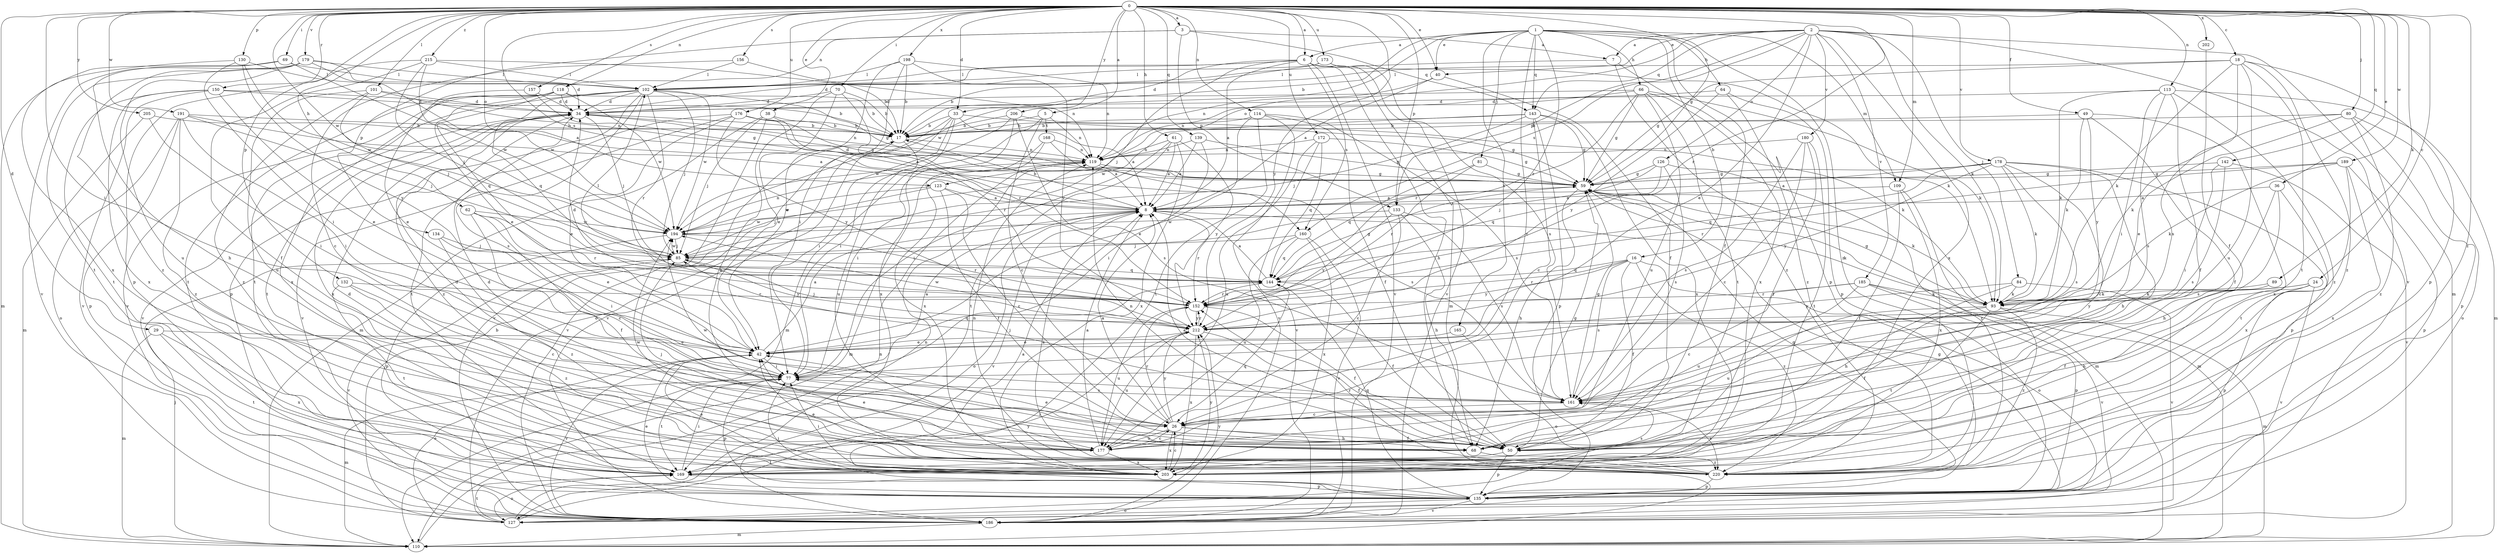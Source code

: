 strict digraph  {
0;
1;
2;
3;
5;
6;
7;
8;
16;
17;
18;
24;
26;
29;
33;
34;
36;
38;
40;
42;
49;
50;
59;
61;
62;
64;
66;
68;
69;
70;
77;
80;
81;
84;
85;
89;
93;
101;
102;
109;
110;
113;
114;
118;
119;
123;
126;
127;
130;
132;
133;
134;
135;
139;
142;
143;
144;
150;
152;
156;
157;
160;
161;
165;
168;
169;
172;
173;
176;
177;
178;
179;
180;
185;
186;
189;
191;
194;
198;
202;
203;
205;
206;
212;
215;
220;
0 -> 3  [label=a];
0 -> 5  [label=a];
0 -> 6  [label=a];
0 -> 18  [label=c];
0 -> 24  [label=c];
0 -> 29  [label=d];
0 -> 33  [label=d];
0 -> 36  [label=e];
0 -> 38  [label=e];
0 -> 40  [label=e];
0 -> 49  [label=f];
0 -> 59  [label=g];
0 -> 61  [label=h];
0 -> 62  [label=h];
0 -> 69  [label=i];
0 -> 70  [label=i];
0 -> 77  [label=i];
0 -> 80  [label=j];
0 -> 89  [label=k];
0 -> 101  [label=l];
0 -> 109  [label=m];
0 -> 113  [label=n];
0 -> 114  [label=n];
0 -> 118  [label=n];
0 -> 123  [label=o];
0 -> 130  [label=p];
0 -> 132  [label=p];
0 -> 133  [label=p];
0 -> 139  [label=q];
0 -> 142  [label=q];
0 -> 150  [label=r];
0 -> 152  [label=r];
0 -> 156  [label=s];
0 -> 157  [label=s];
0 -> 160  [label=s];
0 -> 172  [label=u];
0 -> 173  [label=u];
0 -> 176  [label=u];
0 -> 178  [label=v];
0 -> 179  [label=v];
0 -> 189  [label=w];
0 -> 191  [label=w];
0 -> 194  [label=w];
0 -> 198  [label=x];
0 -> 202  [label=x];
0 -> 205  [label=y];
0 -> 206  [label=y];
0 -> 212  [label=y];
0 -> 215  [label=z];
0 -> 220  [label=z];
1 -> 6  [label=a];
1 -> 16  [label=b];
1 -> 17  [label=b];
1 -> 26  [label=c];
1 -> 40  [label=e];
1 -> 50  [label=f];
1 -> 64  [label=h];
1 -> 66  [label=h];
1 -> 81  [label=j];
1 -> 109  [label=m];
1 -> 143  [label=q];
1 -> 152  [label=r];
1 -> 165  [label=t];
1 -> 194  [label=w];
1 -> 220  [label=z];
2 -> 7  [label=a];
2 -> 40  [label=e];
2 -> 42  [label=e];
2 -> 84  [label=j];
2 -> 93  [label=k];
2 -> 110  [label=m];
2 -> 123  [label=o];
2 -> 126  [label=o];
2 -> 133  [label=p];
2 -> 143  [label=q];
2 -> 160  [label=s];
2 -> 180  [label=v];
2 -> 185  [label=v];
2 -> 186  [label=v];
2 -> 203  [label=x];
3 -> 7  [label=a];
3 -> 118  [label=n];
3 -> 133  [label=p];
3 -> 134  [label=p];
3 -> 143  [label=q];
5 -> 17  [label=b];
5 -> 26  [label=c];
5 -> 77  [label=i];
5 -> 119  [label=n];
5 -> 168  [label=t];
6 -> 8  [label=a];
6 -> 33  [label=d];
6 -> 34  [label=d];
6 -> 68  [label=h];
6 -> 85  [label=j];
6 -> 93  [label=k];
6 -> 102  [label=l];
6 -> 110  [label=m];
6 -> 160  [label=s];
6 -> 186  [label=v];
7 -> 102  [label=l];
7 -> 135  [label=p];
7 -> 220  [label=z];
8 -> 17  [label=b];
8 -> 93  [label=k];
8 -> 127  [label=o];
8 -> 152  [label=r];
8 -> 186  [label=v];
8 -> 194  [label=w];
16 -> 50  [label=f];
16 -> 127  [label=o];
16 -> 144  [label=q];
16 -> 152  [label=r];
16 -> 161  [label=s];
16 -> 212  [label=y];
16 -> 220  [label=z];
17 -> 119  [label=n];
17 -> 177  [label=u];
17 -> 186  [label=v];
18 -> 59  [label=g];
18 -> 93  [label=k];
18 -> 102  [label=l];
18 -> 135  [label=p];
18 -> 161  [label=s];
18 -> 169  [label=t];
18 -> 177  [label=u];
18 -> 220  [label=z];
24 -> 68  [label=h];
24 -> 93  [label=k];
24 -> 135  [label=p];
24 -> 186  [label=v];
24 -> 212  [label=y];
26 -> 8  [label=a];
26 -> 50  [label=f];
26 -> 68  [label=h];
26 -> 152  [label=r];
26 -> 177  [label=u];
26 -> 194  [label=w];
26 -> 203  [label=x];
26 -> 212  [label=y];
29 -> 42  [label=e];
29 -> 110  [label=m];
29 -> 169  [label=t];
29 -> 203  [label=x];
33 -> 8  [label=a];
33 -> 17  [label=b];
33 -> 59  [label=g];
33 -> 77  [label=i];
33 -> 127  [label=o];
33 -> 186  [label=v];
33 -> 203  [label=x];
34 -> 17  [label=b];
34 -> 85  [label=j];
34 -> 119  [label=n];
34 -> 169  [label=t];
34 -> 186  [label=v];
34 -> 203  [label=x];
34 -> 220  [label=z];
36 -> 8  [label=a];
36 -> 68  [label=h];
36 -> 161  [label=s];
36 -> 203  [label=x];
38 -> 17  [label=b];
38 -> 85  [label=j];
38 -> 110  [label=m];
38 -> 152  [label=r];
38 -> 186  [label=v];
40 -> 8  [label=a];
40 -> 50  [label=f];
40 -> 119  [label=n];
42 -> 8  [label=a];
42 -> 77  [label=i];
42 -> 144  [label=q];
42 -> 186  [label=v];
49 -> 17  [label=b];
49 -> 50  [label=f];
49 -> 93  [label=k];
49 -> 203  [label=x];
49 -> 212  [label=y];
50 -> 8  [label=a];
50 -> 42  [label=e];
50 -> 59  [label=g];
50 -> 119  [label=n];
50 -> 135  [label=p];
50 -> 169  [label=t];
59 -> 8  [label=a];
59 -> 34  [label=d];
59 -> 68  [label=h];
59 -> 93  [label=k];
59 -> 110  [label=m];
61 -> 8  [label=a];
61 -> 77  [label=i];
61 -> 119  [label=n];
61 -> 169  [label=t];
61 -> 203  [label=x];
61 -> 212  [label=y];
62 -> 26  [label=c];
62 -> 42  [label=e];
62 -> 50  [label=f];
62 -> 152  [label=r];
62 -> 194  [label=w];
64 -> 34  [label=d];
64 -> 135  [label=p];
64 -> 212  [label=y];
64 -> 220  [label=z];
66 -> 34  [label=d];
66 -> 59  [label=g];
66 -> 93  [label=k];
66 -> 119  [label=n];
66 -> 152  [label=r];
66 -> 169  [label=t];
66 -> 177  [label=u];
66 -> 203  [label=x];
68 -> 34  [label=d];
68 -> 77  [label=i];
68 -> 220  [label=z];
69 -> 68  [label=h];
69 -> 102  [label=l];
69 -> 110  [label=m];
69 -> 194  [label=w];
70 -> 17  [label=b];
70 -> 34  [label=d];
70 -> 42  [label=e];
70 -> 68  [label=h];
70 -> 152  [label=r];
77 -> 8  [label=a];
77 -> 110  [label=m];
77 -> 135  [label=p];
77 -> 161  [label=s];
77 -> 169  [label=t];
80 -> 17  [label=b];
80 -> 42  [label=e];
80 -> 93  [label=k];
80 -> 127  [label=o];
80 -> 135  [label=p];
80 -> 220  [label=z];
81 -> 59  [label=g];
81 -> 144  [label=q];
81 -> 152  [label=r];
84 -> 68  [label=h];
84 -> 93  [label=k];
84 -> 186  [label=v];
84 -> 212  [label=y];
85 -> 144  [label=q];
85 -> 186  [label=v];
85 -> 194  [label=w];
85 -> 212  [label=y];
89 -> 50  [label=f];
89 -> 93  [label=k];
93 -> 50  [label=f];
93 -> 59  [label=g];
93 -> 110  [label=m];
93 -> 169  [label=t];
93 -> 177  [label=u];
93 -> 220  [label=z];
101 -> 34  [label=d];
101 -> 85  [label=j];
101 -> 119  [label=n];
101 -> 177  [label=u];
101 -> 220  [label=z];
102 -> 34  [label=d];
102 -> 59  [label=g];
102 -> 85  [label=j];
102 -> 135  [label=p];
102 -> 144  [label=q];
102 -> 152  [label=r];
102 -> 161  [label=s];
102 -> 169  [label=t];
102 -> 186  [label=v];
102 -> 194  [label=w];
109 -> 8  [label=a];
109 -> 50  [label=f];
109 -> 110  [label=m];
109 -> 203  [label=x];
110 -> 85  [label=j];
110 -> 119  [label=n];
113 -> 34  [label=d];
113 -> 50  [label=f];
113 -> 77  [label=i];
113 -> 93  [label=k];
113 -> 110  [label=m];
113 -> 161  [label=s];
113 -> 220  [label=z];
114 -> 17  [label=b];
114 -> 42  [label=e];
114 -> 50  [label=f];
114 -> 161  [label=s];
114 -> 169  [label=t];
114 -> 186  [label=v];
118 -> 17  [label=b];
118 -> 34  [label=d];
118 -> 42  [label=e];
118 -> 144  [label=q];
118 -> 169  [label=t];
118 -> 194  [label=w];
118 -> 203  [label=x];
119 -> 59  [label=g];
119 -> 110  [label=m];
119 -> 161  [label=s];
123 -> 8  [label=a];
123 -> 26  [label=c];
123 -> 50  [label=f];
123 -> 85  [label=j];
123 -> 194  [label=w];
126 -> 59  [label=g];
126 -> 85  [label=j];
126 -> 144  [label=q];
126 -> 161  [label=s];
126 -> 220  [label=z];
127 -> 17  [label=b];
127 -> 42  [label=e];
127 -> 59  [label=g];
127 -> 119  [label=n];
127 -> 169  [label=t];
127 -> 212  [label=y];
130 -> 77  [label=i];
130 -> 102  [label=l];
130 -> 194  [label=w];
130 -> 203  [label=x];
130 -> 212  [label=y];
132 -> 26  [label=c];
132 -> 152  [label=r];
132 -> 169  [label=t];
132 -> 220  [label=z];
133 -> 26  [label=c];
133 -> 68  [label=h];
133 -> 161  [label=s];
133 -> 194  [label=w];
133 -> 212  [label=y];
134 -> 77  [label=i];
134 -> 85  [label=j];
134 -> 220  [label=z];
135 -> 8  [label=a];
135 -> 42  [label=e];
135 -> 59  [label=g];
135 -> 77  [label=i];
135 -> 127  [label=o];
135 -> 144  [label=q];
135 -> 186  [label=v];
139 -> 8  [label=a];
139 -> 59  [label=g];
139 -> 77  [label=i];
139 -> 119  [label=n];
142 -> 59  [label=g];
142 -> 77  [label=i];
142 -> 161  [label=s];
142 -> 186  [label=v];
143 -> 17  [label=b];
143 -> 26  [label=c];
143 -> 59  [label=g];
143 -> 85  [label=j];
143 -> 135  [label=p];
143 -> 194  [label=w];
143 -> 203  [label=x];
144 -> 8  [label=a];
144 -> 50  [label=f];
144 -> 59  [label=g];
144 -> 102  [label=l];
144 -> 152  [label=r];
150 -> 17  [label=b];
150 -> 34  [label=d];
150 -> 42  [label=e];
150 -> 169  [label=t];
150 -> 186  [label=v];
150 -> 203  [label=x];
152 -> 34  [label=d];
152 -> 50  [label=f];
152 -> 177  [label=u];
152 -> 212  [label=y];
156 -> 17  [label=b];
156 -> 26  [label=c];
156 -> 102  [label=l];
157 -> 34  [label=d];
157 -> 42  [label=e];
157 -> 59  [label=g];
160 -> 85  [label=j];
160 -> 144  [label=q];
160 -> 177  [label=u];
160 -> 186  [label=v];
160 -> 203  [label=x];
161 -> 26  [label=c];
161 -> 59  [label=g];
161 -> 85  [label=j];
161 -> 220  [label=z];
165 -> 42  [label=e];
165 -> 127  [label=o];
168 -> 8  [label=a];
168 -> 77  [label=i];
168 -> 119  [label=n];
168 -> 203  [label=x];
169 -> 77  [label=i];
169 -> 127  [label=o];
169 -> 135  [label=p];
172 -> 59  [label=g];
172 -> 119  [label=n];
172 -> 144  [label=q];
172 -> 177  [label=u];
172 -> 186  [label=v];
173 -> 17  [label=b];
173 -> 102  [label=l];
173 -> 161  [label=s];
173 -> 186  [label=v];
176 -> 8  [label=a];
176 -> 17  [label=b];
176 -> 42  [label=e];
176 -> 59  [label=g];
176 -> 169  [label=t];
176 -> 186  [label=v];
176 -> 212  [label=y];
177 -> 8  [label=a];
177 -> 26  [label=c];
177 -> 34  [label=d];
177 -> 42  [label=e];
177 -> 85  [label=j];
177 -> 144  [label=q];
177 -> 194  [label=w];
177 -> 203  [label=x];
178 -> 8  [label=a];
178 -> 26  [label=c];
178 -> 59  [label=g];
178 -> 68  [label=h];
178 -> 93  [label=k];
178 -> 135  [label=p];
178 -> 144  [label=q];
178 -> 161  [label=s];
178 -> 212  [label=y];
179 -> 8  [label=a];
179 -> 34  [label=d];
179 -> 102  [label=l];
179 -> 169  [label=t];
179 -> 177  [label=u];
179 -> 186  [label=v];
179 -> 220  [label=z];
180 -> 26  [label=c];
180 -> 50  [label=f];
180 -> 119  [label=n];
180 -> 161  [label=s];
180 -> 169  [label=t];
185 -> 26  [label=c];
185 -> 93  [label=k];
185 -> 135  [label=p];
185 -> 152  [label=r];
185 -> 177  [label=u];
185 -> 186  [label=v];
186 -> 110  [label=m];
186 -> 212  [label=y];
189 -> 59  [label=g];
189 -> 93  [label=k];
189 -> 135  [label=p];
189 -> 152  [label=r];
189 -> 169  [label=t];
189 -> 203  [label=x];
191 -> 8  [label=a];
191 -> 17  [label=b];
191 -> 77  [label=i];
191 -> 85  [label=j];
191 -> 127  [label=o];
191 -> 135  [label=p];
191 -> 220  [label=z];
194 -> 85  [label=j];
194 -> 119  [label=n];
194 -> 135  [label=p];
194 -> 152  [label=r];
198 -> 17  [label=b];
198 -> 42  [label=e];
198 -> 77  [label=i];
198 -> 102  [label=l];
198 -> 119  [label=n];
198 -> 212  [label=y];
202 -> 50  [label=f];
203 -> 26  [label=c];
203 -> 34  [label=d];
203 -> 42  [label=e];
203 -> 77  [label=i];
203 -> 161  [label=s];
203 -> 212  [label=y];
205 -> 17  [label=b];
205 -> 77  [label=i];
205 -> 110  [label=m];
206 -> 17  [label=b];
206 -> 93  [label=k];
206 -> 110  [label=m];
206 -> 161  [label=s];
206 -> 194  [label=w];
212 -> 42  [label=e];
212 -> 50  [label=f];
212 -> 85  [label=j];
212 -> 152  [label=r];
212 -> 177  [label=u];
212 -> 194  [label=w];
212 -> 203  [label=x];
215 -> 50  [label=f];
215 -> 85  [label=j];
215 -> 102  [label=l];
215 -> 119  [label=n];
215 -> 135  [label=p];
215 -> 194  [label=w];
220 -> 8  [label=a];
220 -> 42  [label=e];
220 -> 119  [label=n];
220 -> 135  [label=p];
220 -> 152  [label=r];
}
